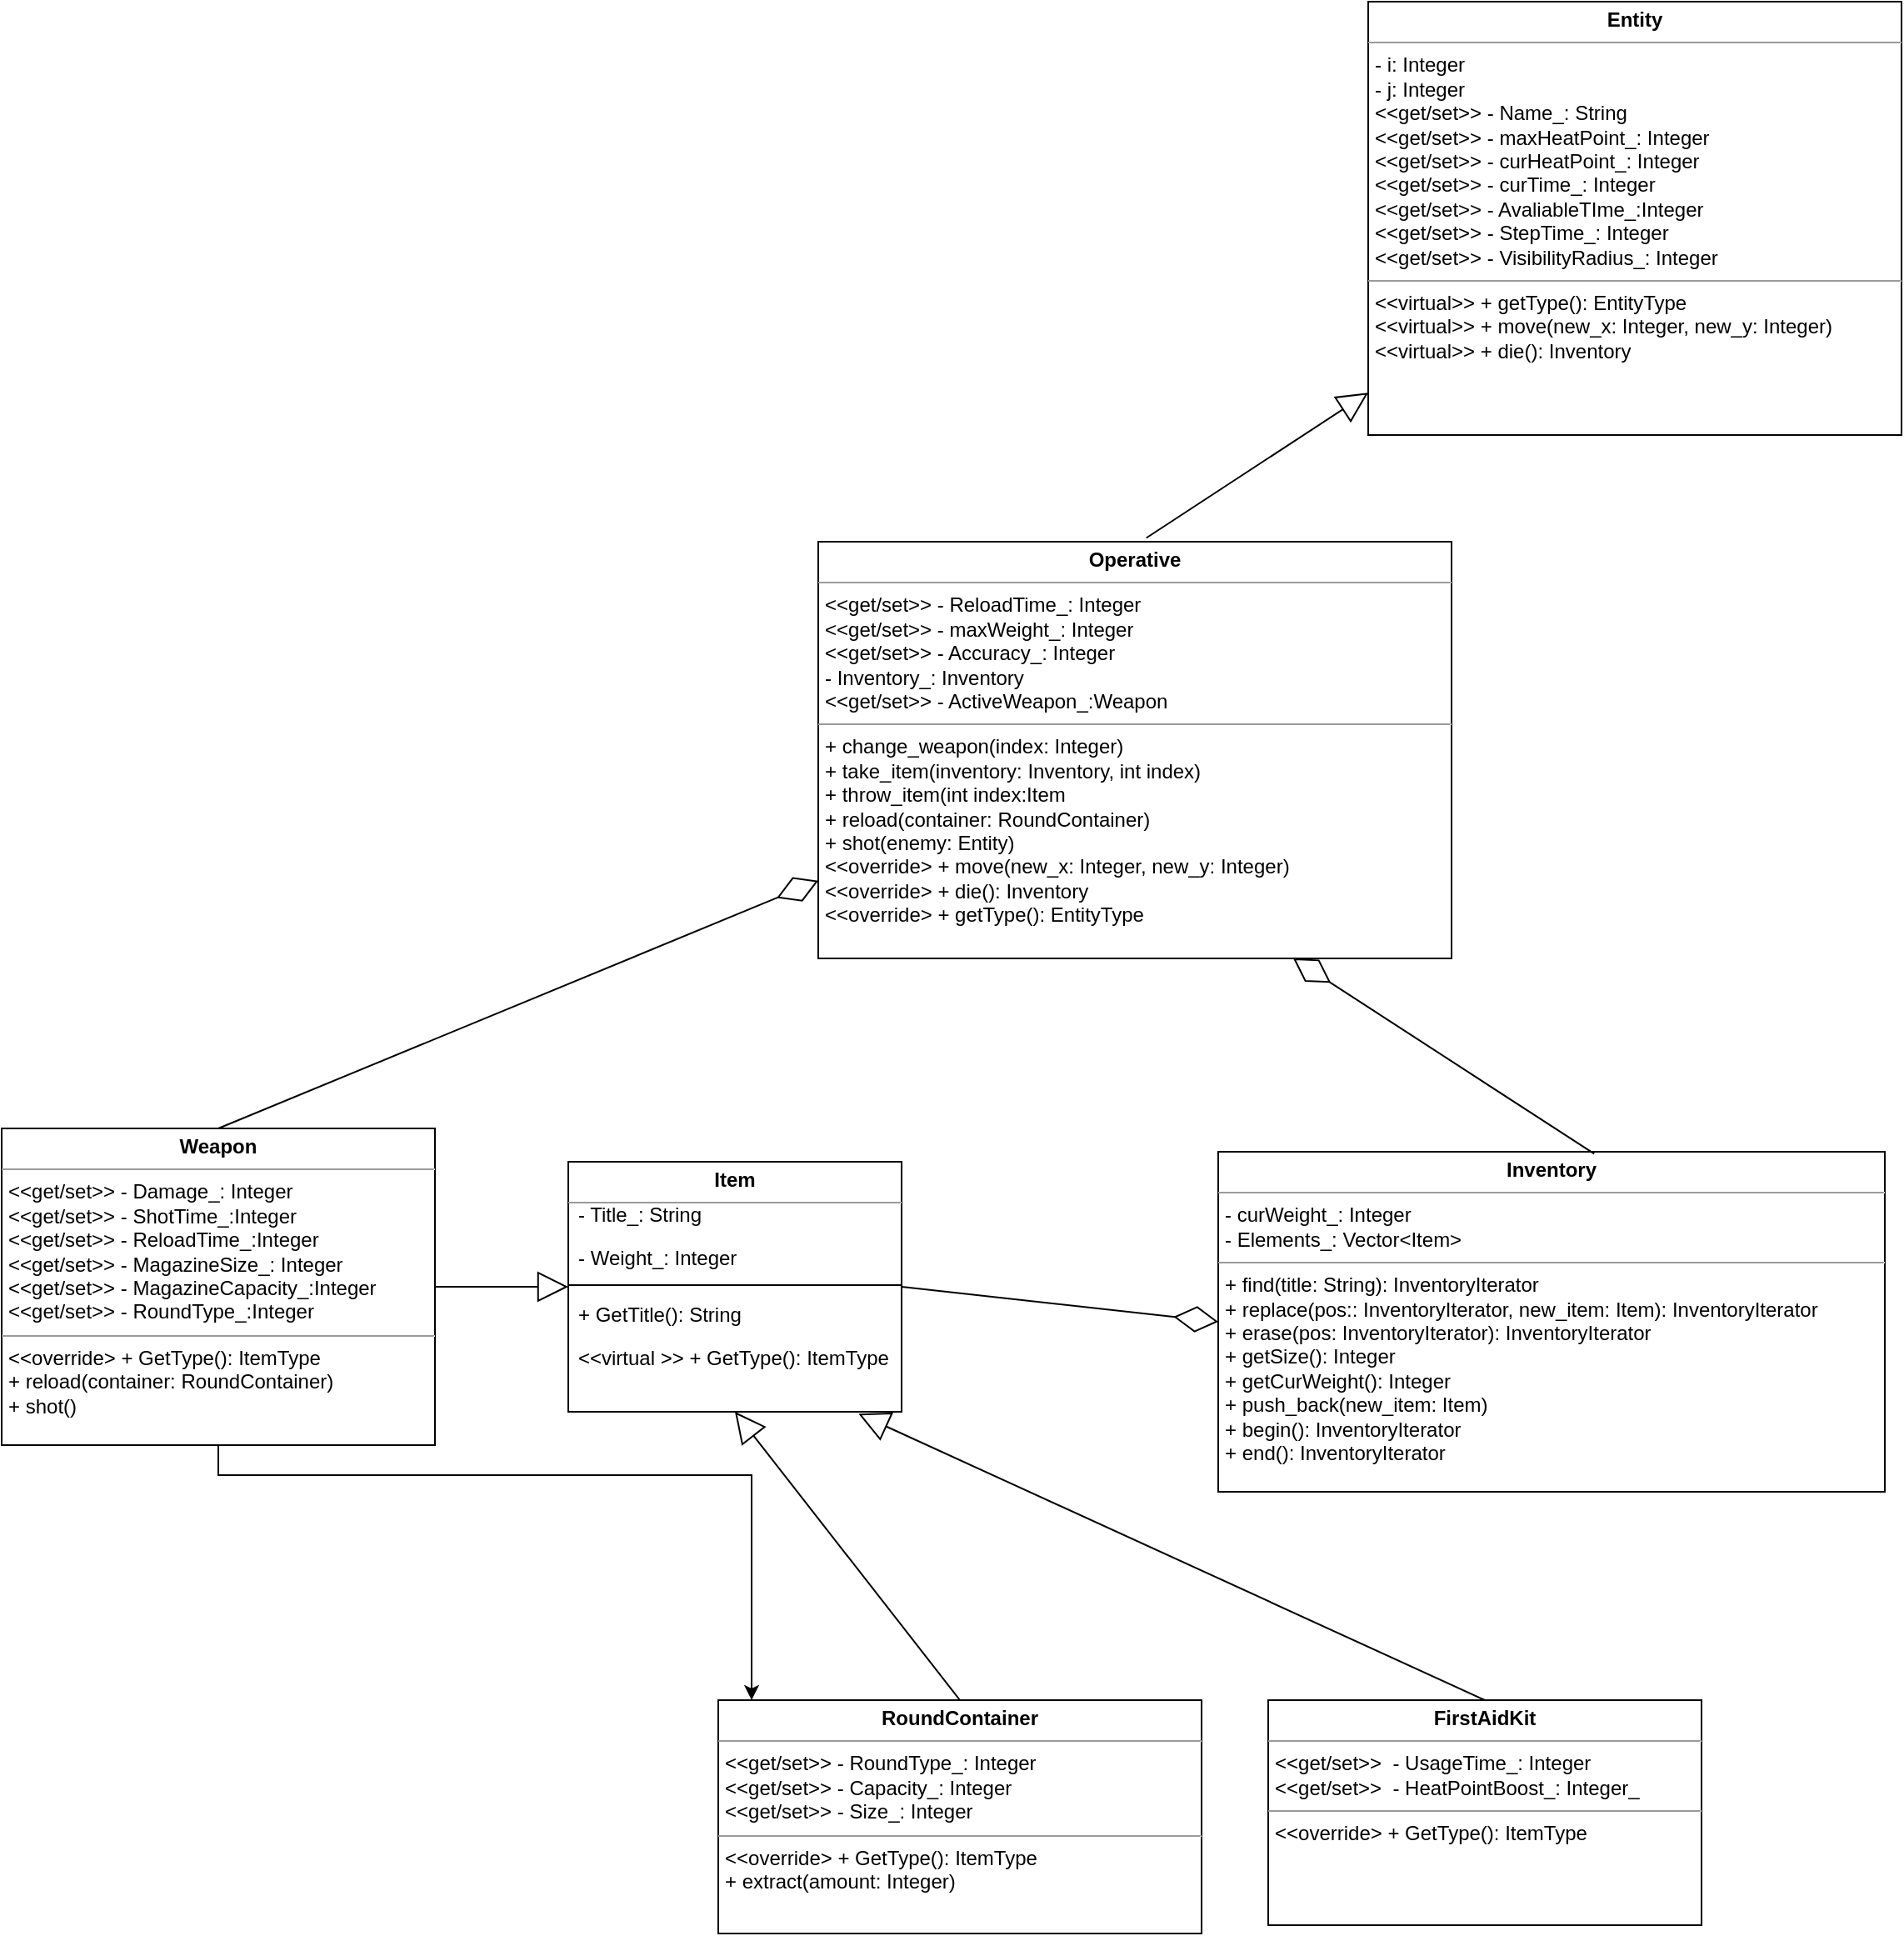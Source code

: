 <mxfile version="20.7.4" type="device"><diagram id="oKhUMVUiZkrxgYmPrfdD" name="Страница 1"><mxGraphModel dx="1664" dy="2107" grid="1" gridSize="10" guides="1" tooltips="1" connect="1" arrows="1" fold="1" page="1" pageScale="1" pageWidth="827" pageHeight="1169" math="0" shadow="0"><root><mxCell id="0"/><mxCell id="1" parent="0"/><mxCell id="zHwneukNKotvRWGbDp1N-14" value="&lt;p style=&quot;margin:0px;margin-top:4px;text-align:center;&quot;&gt;&lt;b&gt;Item&lt;br&gt;&lt;/b&gt;&lt;/p&gt;&lt;hr size=&quot;1&quot;&gt;&lt;div style=&quot;height:2px;&quot;&gt;&lt;/div&gt;" style="verticalAlign=top;align=left;overflow=fill;fontSize=12;fontFamily=Helvetica;html=1;" vertex="1" parent="1"><mxGeometry x="110" y="112" width="200" height="150" as="geometry"/></mxCell><mxCell id="zHwneukNKotvRWGbDp1N-15" value="- Title_: String&#xA;" style="text;strokeColor=none;fillColor=none;align=left;verticalAlign=top;spacingLeft=4;spacingRight=4;overflow=hidden;rotatable=0;points=[[0,0.5],[1,0.5]];portConstraint=eastwest;" vertex="1" parent="1"><mxGeometry x="110" y="130" width="100" height="26" as="geometry"/></mxCell><mxCell id="zHwneukNKotvRWGbDp1N-17" value="- Weight_: Integer" style="text;strokeColor=none;fillColor=none;align=left;verticalAlign=top;spacingLeft=4;spacingRight=4;overflow=hidden;rotatable=0;points=[[0,0.5],[1,0.5]];portConstraint=eastwest;" vertex="1" parent="1"><mxGeometry x="110" y="156" width="120" height="26" as="geometry"/></mxCell><mxCell id="zHwneukNKotvRWGbDp1N-18" value="" style="line;strokeWidth=1;fillColor=none;align=left;verticalAlign=middle;spacingTop=-1;spacingLeft=3;spacingRight=3;rotatable=0;labelPosition=right;points=[];portConstraint=eastwest;strokeColor=inherit;" vertex="1" parent="1"><mxGeometry x="110" y="182" width="200" height="8" as="geometry"/></mxCell><mxCell id="zHwneukNKotvRWGbDp1N-19" value="+ GetTitle(): String&#xA;" style="text;strokeColor=none;fillColor=none;align=left;verticalAlign=top;spacingLeft=4;spacingRight=4;overflow=hidden;rotatable=0;points=[[0,0.5],[1,0.5]];portConstraint=eastwest;" vertex="1" parent="1"><mxGeometry x="110" y="190" width="120" height="26" as="geometry"/></mxCell><mxCell id="zHwneukNKotvRWGbDp1N-20" value="&lt;&lt;virtual &gt;&gt; + GetType(): ItemType" style="text;strokeColor=none;fillColor=none;align=left;verticalAlign=top;spacingLeft=4;spacingRight=4;overflow=hidden;rotatable=0;points=[[0,0.5],[1,0.5]];portConstraint=eastwest;" vertex="1" parent="1"><mxGeometry x="110" y="216" width="200" height="26" as="geometry"/></mxCell><mxCell id="zHwneukNKotvRWGbDp1N-24" style="edgeStyle=orthogonalEdgeStyle;rounded=0;orthogonalLoop=1;jettySize=auto;html=1;entryX=0.5;entryY=1;entryDx=0;entryDy=0;strokeColor=none;" edge="1" parent="1" source="zHwneukNKotvRWGbDp1N-21" target="zHwneukNKotvRWGbDp1N-14"><mxGeometry relative="1" as="geometry"/></mxCell><mxCell id="zHwneukNKotvRWGbDp1N-29" style="edgeStyle=orthogonalEdgeStyle;rounded=0;orthogonalLoop=1;jettySize=auto;html=1;" edge="1" parent="1" source="zHwneukNKotvRWGbDp1N-21" target="zHwneukNKotvRWGbDp1N-26"><mxGeometry relative="1" as="geometry"><Array as="points"><mxPoint x="-100" y="300"/><mxPoint x="220" y="300"/></Array></mxGeometry></mxCell><mxCell id="zHwneukNKotvRWGbDp1N-21" value="&lt;p style=&quot;margin:0px;margin-top:4px;text-align:center;&quot;&gt;&lt;b&gt;Weapon&lt;/b&gt;&lt;/p&gt;&lt;hr size=&quot;1&quot;&gt;&lt;p style=&quot;margin:0px;margin-left:4px;&quot;&gt;&amp;lt;&amp;lt;get/set&amp;gt;&amp;gt; - Damage_: Integer&lt;/p&gt;&lt;p style=&quot;margin:0px;margin-left:4px;&quot;&gt;&amp;lt;&amp;lt;get/set&amp;gt;&amp;gt; - ShotTime_:Integer&lt;/p&gt;&lt;p style=&quot;margin:0px;margin-left:4px;&quot;&gt;&amp;lt;&amp;lt;get/set&amp;gt;&amp;gt; - ReloadTime_:Integer&lt;/p&gt;&lt;p style=&quot;margin:0px;margin-left:4px;&quot;&gt;&amp;lt;&amp;lt;get/set&amp;gt;&amp;gt; - MagazineSize_: Integer&lt;/p&gt;&lt;p style=&quot;margin:0px;margin-left:4px;&quot;&gt;&amp;lt;&amp;lt;get/set&amp;gt;&amp;gt; - MagazineCapacity_:Integer&lt;/p&gt;&lt;p style=&quot;margin:0px;margin-left:4px;&quot;&gt;&amp;lt;&amp;lt;get/set&amp;gt;&amp;gt; - RoundType_:Integer&lt;br&gt;&lt;/p&gt;&lt;hr size=&quot;1&quot;&gt;&lt;p style=&quot;margin:0px;margin-left:4px;&quot;&gt;&amp;lt;&amp;lt;override&amp;gt; + GetType(): ItemType&lt;/p&gt;&lt;p style=&quot;margin:0px;margin-left:4px;&quot;&gt;+ reload(container: RoundContainer)&lt;/p&gt;&lt;p style=&quot;margin:0px;margin-left:4px;&quot;&gt;+ shot()&lt;/p&gt;&lt;p style=&quot;margin:0px;margin-left:4px;&quot;&gt;&lt;br&gt;&lt;/p&gt;&lt;p style=&quot;margin:0px;margin-left:4px;&quot;&gt;&lt;br&gt;&lt;/p&gt;" style="verticalAlign=top;align=left;overflow=fill;fontSize=12;fontFamily=Helvetica;html=1;" vertex="1" parent="1"><mxGeometry x="-230" y="92" width="260" height="190" as="geometry"/></mxCell><mxCell id="zHwneukNKotvRWGbDp1N-26" value="&lt;p style=&quot;margin:0px;margin-top:4px;text-align:center;&quot;&gt;&lt;b&gt;RoundContainer&lt;/b&gt;&lt;/p&gt;&lt;hr size=&quot;1&quot;&gt;&lt;p style=&quot;margin:0px;margin-left:4px;&quot;&gt;&amp;lt;&amp;lt;get/set&amp;gt;&amp;gt; - RoundType_: Integer&lt;/p&gt;&lt;p style=&quot;margin:0px;margin-left:4px;&quot;&gt;&amp;lt;&amp;lt;get/set&amp;gt;&amp;gt; - Capacity_: Integer&lt;/p&gt;&lt;p style=&quot;margin:0px;margin-left:4px;&quot;&gt;&amp;lt;&amp;lt;get/set&amp;gt;&amp;gt; - Size_: Integer&lt;br&gt;&lt;/p&gt;&lt;hr size=&quot;1&quot;&gt;&lt;p style=&quot;margin:0px;margin-left:4px;&quot;&gt;&amp;lt;&amp;lt;override&amp;gt; + GetType(): ItemType&lt;/p&gt;&lt;p style=&quot;margin:0px;margin-left:4px;&quot;&gt;+ extract(amount: Integer)&lt;/p&gt;&lt;p style=&quot;margin:0px;margin-left:4px;&quot;&gt;&lt;br&gt;&lt;/p&gt;&lt;p style=&quot;margin:0px;margin-left:4px;&quot;&gt;&lt;br&gt;&lt;/p&gt;&lt;p style=&quot;margin:0px;margin-left:4px;&quot;&gt;&lt;br&gt;&lt;/p&gt;&lt;p style=&quot;margin:0px;margin-left:4px;&quot;&gt;&lt;br&gt;&lt;/p&gt;&lt;p style=&quot;margin:0px;margin-left:4px;&quot;&gt;&lt;/p&gt;" style="verticalAlign=top;align=left;overflow=fill;fontSize=12;fontFamily=Helvetica;html=1;" vertex="1" parent="1"><mxGeometry x="200" y="435" width="290" height="140" as="geometry"/></mxCell><mxCell id="zHwneukNKotvRWGbDp1N-30" value="&lt;p style=&quot;margin:0px;margin-top:4px;text-align:center;&quot;&gt;&lt;b&gt;FirstAidKit&lt;/b&gt;&lt;/p&gt;&lt;hr size=&quot;1&quot;&gt;&lt;p style=&quot;margin:0px;margin-left:4px;&quot;&gt;&amp;lt;&amp;lt;get/set&amp;gt;&amp;gt;&amp;nbsp; - UsageTime_: Integer&lt;/p&gt;&lt;p style=&quot;margin:0px;margin-left:4px;&quot;&gt;&amp;lt;&amp;lt;get/set&amp;gt;&amp;gt;&amp;nbsp; - HeatPointBoost_: Integer_&lt;br&gt;&lt;/p&gt;&lt;hr size=&quot;1&quot;&gt;&lt;p style=&quot;margin:0px;margin-left:4px;&quot;&gt;&amp;lt;&amp;lt;override&amp;gt; + GetType(): ItemType&lt;/p&gt;&lt;p style=&quot;margin:0px;margin-left:4px;&quot;&gt;&lt;br&gt;&lt;/p&gt;&lt;p style=&quot;margin:0px;margin-left:4px;&quot;&gt;&lt;br&gt;&lt;/p&gt;&lt;p style=&quot;margin:0px;margin-left:4px;&quot;&gt;&lt;/p&gt;" style="verticalAlign=top;align=left;overflow=fill;fontSize=12;fontFamily=Helvetica;html=1;" vertex="1" parent="1"><mxGeometry x="530" y="435" width="260" height="135" as="geometry"/></mxCell><mxCell id="zHwneukNKotvRWGbDp1N-33" value="" style="endArrow=block;endSize=16;endFill=0;html=1;rounded=0;exitX=1;exitY=0.5;exitDx=0;exitDy=0;" edge="1" parent="1" source="zHwneukNKotvRWGbDp1N-21" target="zHwneukNKotvRWGbDp1N-14"><mxGeometry width="160" relative="1" as="geometry"><mxPoint x="110" y="520" as="sourcePoint"/><mxPoint x="270" y="520" as="targetPoint"/></mxGeometry></mxCell><mxCell id="zHwneukNKotvRWGbDp1N-35" value="" style="endArrow=block;endSize=16;endFill=0;html=1;rounded=0;exitX=0.5;exitY=0;exitDx=0;exitDy=0;entryX=0.5;entryY=1;entryDx=0;entryDy=0;" edge="1" parent="1" source="zHwneukNKotvRWGbDp1N-26" target="zHwneukNKotvRWGbDp1N-14"><mxGeometry width="160" relative="1" as="geometry"><mxPoint x="360" y="400" as="sourcePoint"/><mxPoint x="520" y="400" as="targetPoint"/></mxGeometry></mxCell><mxCell id="zHwneukNKotvRWGbDp1N-36" value="" style="endArrow=block;endSize=16;endFill=0;html=1;rounded=0;exitX=0.5;exitY=0;exitDx=0;exitDy=0;entryX=0.871;entryY=1.008;entryDx=0;entryDy=0;entryPerimeter=0;" edge="1" parent="1" source="zHwneukNKotvRWGbDp1N-30" target="zHwneukNKotvRWGbDp1N-14"><mxGeometry width="160" relative="1" as="geometry"><mxPoint x="590" y="350" as="sourcePoint"/><mxPoint x="750" y="350" as="targetPoint"/></mxGeometry></mxCell><mxCell id="zHwneukNKotvRWGbDp1N-37" value="&lt;p style=&quot;margin:0px;margin-top:4px;text-align:center;&quot;&gt;&lt;b&gt;Inventory&lt;/b&gt;&lt;br&gt;&lt;/p&gt;&lt;hr size=&quot;1&quot;&gt;&lt;p style=&quot;margin:0px;margin-left:4px;&quot;&gt;- curWeight_: Integer&lt;/p&gt;&lt;p style=&quot;margin:0px;margin-left:4px;&quot;&gt;- Elements_: Vector&amp;lt;Item&amp;gt;&lt;br&gt;&lt;/p&gt;&lt;hr size=&quot;1&quot;&gt;&lt;p style=&quot;margin:0px;margin-left:4px;&quot;&gt;+ find(title: String): InventoryIterator&lt;/p&gt;&lt;p style=&quot;margin:0px;margin-left:4px;&quot;&gt;+ replace(pos:: InventoryIterator, new_item: Item): InventoryIterator&lt;/p&gt;&lt;p style=&quot;margin:0px;margin-left:4px;&quot;&gt;+ erase(pos: InventoryIterator): InventoryIterator&lt;/p&gt;&lt;p style=&quot;margin:0px;margin-left:4px;&quot;&gt;+ getSize(): Integer&lt;/p&gt;&lt;p style=&quot;margin:0px;margin-left:4px;&quot;&gt;+ getCurWeight(): Integer&lt;/p&gt;&lt;p style=&quot;margin:0px;margin-left:4px;&quot;&gt;+ push_back(new_item: Item)&lt;/p&gt;&lt;p style=&quot;margin:0px;margin-left:4px;&quot;&gt;+ begin(): InventoryIterator&lt;/p&gt;&lt;p style=&quot;margin:0px;margin-left:4px;&quot;&gt;+ end(): InventoryIterator&lt;/p&gt;" style="verticalAlign=top;align=left;overflow=fill;fontSize=12;fontFamily=Helvetica;html=1;" vertex="1" parent="1"><mxGeometry x="500" y="106" width="400" height="204" as="geometry"/></mxCell><mxCell id="zHwneukNKotvRWGbDp1N-38" value="" style="endArrow=diamondThin;endFill=0;endSize=24;html=1;rounded=0;exitX=1;exitY=0.5;exitDx=0;exitDy=0;entryX=0;entryY=0.5;entryDx=0;entryDy=0;" edge="1" parent="1" source="zHwneukNKotvRWGbDp1N-14" target="zHwneukNKotvRWGbDp1N-37"><mxGeometry width="160" relative="1" as="geometry"><mxPoint x="330" y="250" as="sourcePoint"/><mxPoint x="510" y="187" as="targetPoint"/></mxGeometry></mxCell><mxCell id="zHwneukNKotvRWGbDp1N-39" value="&lt;p style=&quot;margin:0px;margin-top:4px;text-align:center;&quot;&gt;&lt;b&gt;Entity&lt;/b&gt;&lt;/p&gt;&lt;hr size=&quot;1&quot;&gt;&lt;p style=&quot;margin:0px;margin-left:4px;&quot;&gt;- i: Integer&lt;/p&gt;&lt;p style=&quot;margin:0px;margin-left:4px;&quot;&gt;- j: Integer&lt;/p&gt;&lt;p style=&quot;margin:0px;margin-left:4px;&quot;&gt;&amp;lt;&amp;lt;get/set&amp;gt;&amp;gt; - Name_: String&lt;/p&gt;&lt;p style=&quot;margin:0px;margin-left:4px;&quot;&gt;&amp;lt;&amp;lt;get/set&amp;gt;&amp;gt; - maxHeatPoint_: Integer&lt;/p&gt;&lt;p style=&quot;margin:0px;margin-left:4px;&quot;&gt;&amp;lt;&amp;lt;get/set&amp;gt;&amp;gt; - curHeatPoint_: Integer&lt;/p&gt;&lt;p style=&quot;margin:0px;margin-left:4px;&quot;&gt;&amp;lt;&amp;lt;get/set&amp;gt;&amp;gt; - curTime_: Integer&lt;/p&gt;&lt;p style=&quot;margin:0px;margin-left:4px;&quot;&gt;&amp;lt;&amp;lt;get/set&amp;gt;&amp;gt; - AvaliableTIme_:Integer&lt;/p&gt;&lt;p style=&quot;margin:0px;margin-left:4px;&quot;&gt;&amp;lt;&amp;lt;get/set&amp;gt;&amp;gt; - StepTime_: Integer&lt;/p&gt;&lt;p style=&quot;margin:0px;margin-left:4px;&quot;&gt;&amp;lt;&amp;lt;get/set&amp;gt;&amp;gt; - VisibilityRadius_: Integer&lt;br&gt;&lt;/p&gt;&lt;hr size=&quot;1&quot;&gt;&lt;p style=&quot;margin:0px;margin-left:4px;&quot;&gt;&amp;lt;&amp;lt;virtual&amp;gt;&amp;gt; + getType(): EntityType&lt;br&gt;&lt;/p&gt;&lt;p style=&quot;margin:0px;margin-left:4px;&quot;&gt;&amp;lt;&amp;lt;virtual&amp;gt;&amp;gt; + move(new_x: Integer, new_y: Integer)&lt;br&gt;&lt;/p&gt;&lt;p style=&quot;margin:0px;margin-left:4px;&quot;&gt;&amp;lt;&amp;lt;virtual&amp;gt;&amp;gt; + die(): Inventory&lt;/p&gt;&lt;p style=&quot;margin:0px;margin-left:4px;&quot;&gt;&lt;/p&gt;&lt;p style=&quot;margin:0px;margin-left:4px;&quot;&gt;&lt;/p&gt;" style="verticalAlign=top;align=left;overflow=fill;fontSize=12;fontFamily=Helvetica;html=1;" vertex="1" parent="1"><mxGeometry x="590" y="-584" width="320" height="260" as="geometry"/></mxCell><mxCell id="zHwneukNKotvRWGbDp1N-41" value="&lt;p style=&quot;margin:0px;margin-top:4px;text-align:center;&quot;&gt;&lt;b&gt;Operative&lt;/b&gt;&lt;/p&gt;&lt;hr size=&quot;1&quot;&gt;&lt;p style=&quot;margin:0px;margin-left:4px;&quot;&gt;&amp;lt;&amp;lt;get/set&amp;gt;&amp;gt; - ReloadTime_: Integer&lt;/p&gt;&lt;p style=&quot;margin:0px;margin-left:4px;&quot;&gt;&amp;lt;&amp;lt;get/set&amp;gt;&amp;gt; - maxWeight_: Integer&lt;/p&gt;&lt;p style=&quot;margin:0px;margin-left:4px;&quot;&gt;&amp;lt;&amp;lt;get/set&amp;gt;&amp;gt; - Accuracy_: Integer&lt;/p&gt;&lt;p style=&quot;margin:0px;margin-left:4px;&quot;&gt;- Inventory_: Inventory&lt;/p&gt;&lt;p style=&quot;margin:0px;margin-left:4px;&quot;&gt;&amp;lt;&amp;lt;get/set&amp;gt;&amp;gt; - ActiveWeapon_:Weapon&lt;br&gt;&lt;/p&gt;&lt;hr size=&quot;1&quot;&gt;&lt;p style=&quot;margin:0px;margin-left:4px;&quot;&gt;+ change_weapon(index: Integer)&lt;/p&gt;&lt;p style=&quot;margin:0px;margin-left:4px;&quot;&gt;+ take_item(inventory: Inventory, int index)&lt;/p&gt;&lt;p style=&quot;margin:0px;margin-left:4px;&quot;&gt;+ throw_item(int index:Item&lt;/p&gt;&lt;p style=&quot;margin:0px;margin-left:4px;&quot;&gt;+ reload(container: RoundContainer)&lt;/p&gt;&lt;p style=&quot;margin:0px;margin-left:4px;&quot;&gt;+ shot(enemy: Entity)&lt;/p&gt;&lt;p style=&quot;margin:0px;margin-left:4px;&quot;&gt;&amp;lt;&amp;lt;override&amp;gt; + move(new_x: Integer, new_y: Integer)&lt;/p&gt;&lt;div&gt;&lt;p style=&quot;margin:0px;margin-left:4px;&quot;&gt;&amp;lt;&amp;lt;override&amp;gt; + die(): Inventory&lt;/p&gt;&lt;p style=&quot;margin:0px;margin-left:4px;&quot;&gt;&amp;lt;&amp;lt;override&amp;gt; +  getType(): EntityType&lt;/p&gt;&lt;p style=&quot;margin:0px;margin-left:4px;&quot;&gt;&lt;/p&gt;&lt;/div&gt;&lt;p style=&quot;margin:0px;margin-left:4px;&quot;&gt;&lt;br&gt;&lt;/p&gt;" style="verticalAlign=top;align=left;overflow=fill;fontSize=12;fontFamily=Helvetica;html=1;" vertex="1" parent="1"><mxGeometry x="260" y="-260" width="380" height="250" as="geometry"/></mxCell><mxCell id="zHwneukNKotvRWGbDp1N-44" value="" style="endArrow=block;endSize=16;endFill=0;html=1;rounded=0;exitX=0.518;exitY=-0.009;exitDx=0;exitDy=0;exitPerimeter=0;" edge="1" parent="1" source="zHwneukNKotvRWGbDp1N-41" target="zHwneukNKotvRWGbDp1N-39"><mxGeometry width="160" relative="1" as="geometry"><mxPoint x="640" y="-270" as="sourcePoint"/><mxPoint x="800" y="-270" as="targetPoint"/></mxGeometry></mxCell><mxCell id="zHwneukNKotvRWGbDp1N-47" value="" style="endArrow=diamondThin;endFill=0;endSize=24;html=1;rounded=0;exitX=0.5;exitY=0;exitDx=0;exitDy=0;" edge="1" parent="1" source="zHwneukNKotvRWGbDp1N-21" target="zHwneukNKotvRWGbDp1N-41"><mxGeometry width="160" relative="1" as="geometry"><mxPoint x="-10" y="50" as="sourcePoint"/><mxPoint x="150" y="50" as="targetPoint"/></mxGeometry></mxCell><mxCell id="zHwneukNKotvRWGbDp1N-48" value="" style="endArrow=diamondThin;endFill=0;endSize=24;html=1;rounded=0;exitX=0.564;exitY=0.006;exitDx=0;exitDy=0;exitPerimeter=0;entryX=0.75;entryY=1;entryDx=0;entryDy=0;" edge="1" parent="1" source="zHwneukNKotvRWGbDp1N-37" target="zHwneukNKotvRWGbDp1N-41"><mxGeometry width="160" relative="1" as="geometry"><mxPoint x="300" y="50" as="sourcePoint"/><mxPoint x="460" y="50" as="targetPoint"/></mxGeometry></mxCell></root></mxGraphModel></diagram></mxfile>